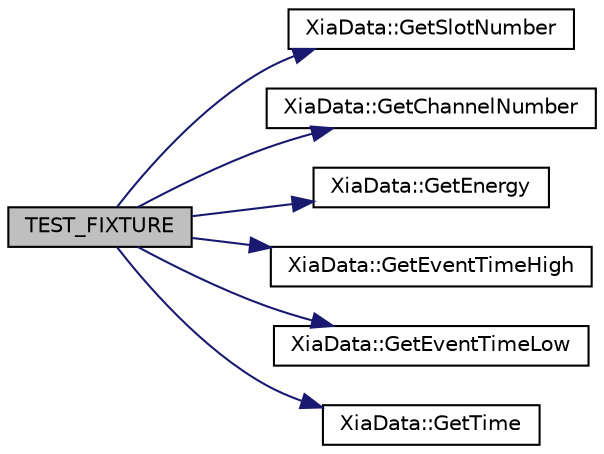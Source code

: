 digraph "TEST_FIXTURE"
{
  edge [fontname="Helvetica",fontsize="10",labelfontname="Helvetica",labelfontsize="10"];
  node [fontname="Helvetica",fontsize="10",shape=record];
  rankdir="LR";
  Node1 [label="TEST_FIXTURE",height=0.2,width=0.4,color="black", fillcolor="grey75", style="filled", fontcolor="black"];
  Node1 -> Node2 [color="midnightblue",fontsize="10",style="solid",fontname="Helvetica"];
  Node2 [label="XiaData::GetSlotNumber",height=0.2,width=0.4,color="black", fillcolor="white", style="filled",URL="$d2/ddd/class_xia_data.html#ae6409571b278d1d974c3e67842ea3495"];
  Node1 -> Node3 [color="midnightblue",fontsize="10",style="solid",fontname="Helvetica"];
  Node3 [label="XiaData::GetChannelNumber",height=0.2,width=0.4,color="black", fillcolor="white", style="filled",URL="$d2/ddd/class_xia_data.html#a34bf9ef6f8f1dee918da2be675e7767a"];
  Node1 -> Node4 [color="midnightblue",fontsize="10",style="solid",fontname="Helvetica"];
  Node4 [label="XiaData::GetEnergy",height=0.2,width=0.4,color="black", fillcolor="white", style="filled",URL="$d2/ddd/class_xia_data.html#ade2672d5b33f5317bd0710408b88871b"];
  Node1 -> Node5 [color="midnightblue",fontsize="10",style="solid",fontname="Helvetica"];
  Node5 [label="XiaData::GetEventTimeHigh",height=0.2,width=0.4,color="black", fillcolor="white", style="filled",URL="$d2/ddd/class_xia_data.html#a0b36b071cd7116ac4190a62581e524d9"];
  Node1 -> Node6 [color="midnightblue",fontsize="10",style="solid",fontname="Helvetica"];
  Node6 [label="XiaData::GetEventTimeLow",height=0.2,width=0.4,color="black", fillcolor="white", style="filled",URL="$d2/ddd/class_xia_data.html#a477694efe035660d8b7c2f66edeb6391"];
  Node1 -> Node7 [color="midnightblue",fontsize="10",style="solid",fontname="Helvetica"];
  Node7 [label="XiaData::GetTime",height=0.2,width=0.4,color="black", fillcolor="white", style="filled",URL="$d2/ddd/class_xia_data.html#ac11c489cabed7180f6516d724d387a56"];
}
